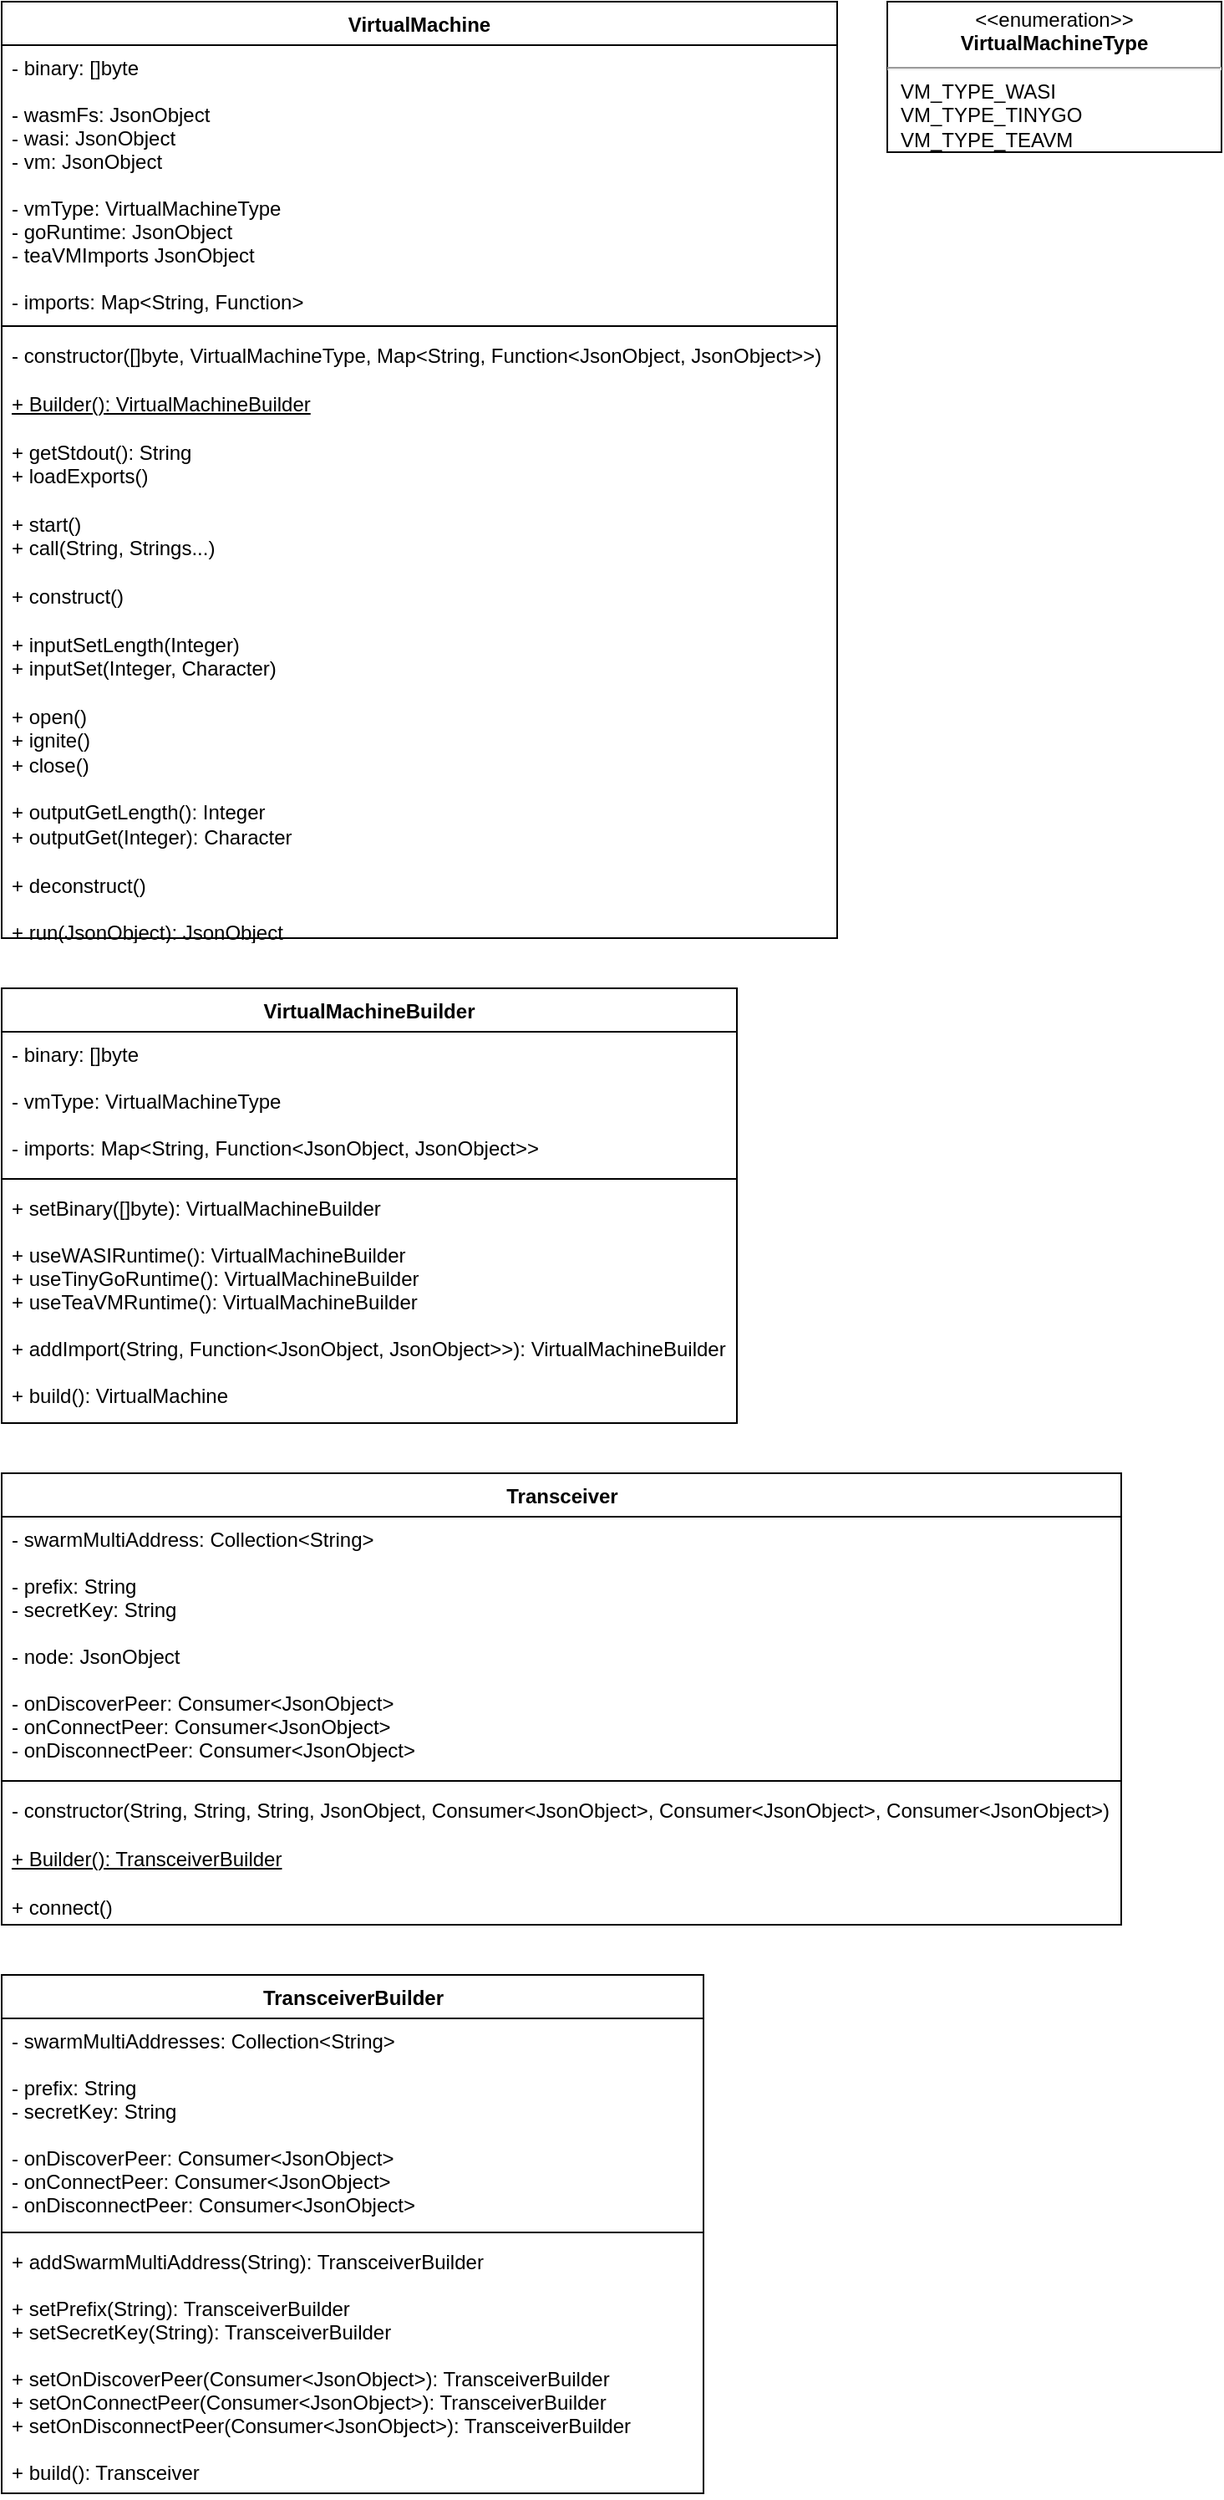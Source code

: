 <mxfile version="13.6.5">
    <diagram id="6hGFLwfOUW9BJ-s0fimq" name="Page-1">
        <mxGraphModel dx="868" dy="792" grid="1" gridSize="10" guides="1" tooltips="1" connect="1" arrows="1" fold="1" page="1" pageScale="1" pageWidth="827" pageHeight="1169" math="0" shadow="0">
            <root>
                <mxCell id="0"/>
                <mxCell id="1" parent="0"/>
                <mxCell id="6" value="VirtualMachine" style="swimlane;fontStyle=1;align=center;verticalAlign=top;childLayout=stackLayout;horizontal=1;startSize=26;horizontalStack=0;resizeParent=1;resizeParentMax=0;resizeLast=0;collapsible=1;marginBottom=0;" parent="1" vertex="1">
                    <mxGeometry x="40" y="40" width="500" height="560" as="geometry"/>
                </mxCell>
                <mxCell id="7" value="- binary: []byte&#10;&#10;- wasmFs: JsonObject&#10;- wasi: JsonObject&#10;- vm: JsonObject&#10;&#10;- vmType: VirtualMachineType&#10;- goRuntime: JsonObject&#10;- teaVMImports JsonObject&#10;&#10;- imports: Map&lt;String, Function&gt;" style="text;strokeColor=none;fillColor=none;align=left;verticalAlign=top;spacingLeft=4;spacingRight=4;overflow=hidden;rotatable=0;points=[[0,0.5],[1,0.5]];portConstraint=eastwest;" parent="6" vertex="1">
                    <mxGeometry y="26" width="500" height="164" as="geometry"/>
                </mxCell>
                <mxCell id="8" value="" style="line;strokeWidth=1;fillColor=none;align=left;verticalAlign=middle;spacingTop=-1;spacingLeft=3;spacingRight=3;rotatable=0;labelPosition=right;points=[];portConstraint=eastwest;" parent="6" vertex="1">
                    <mxGeometry y="190" width="500" height="8" as="geometry"/>
                </mxCell>
                <mxCell id="9" value="- constructor([]byte, VirtualMachineType, Map&amp;lt;String, Function&amp;lt;JsonObject, JsonObject&amp;gt;&amp;gt;)&lt;br&gt;&lt;br&gt;&lt;u&gt;+ Builder(): VirtualMachineBuilder&lt;br&gt;&lt;/u&gt;&lt;br&gt;+ getStdout(): String&lt;br&gt;+ loadExports()&lt;br&gt;&lt;br&gt;+ start()&lt;br&gt;+ call(String, Strings...)&lt;br&gt;&lt;br&gt;+ construct()&lt;br&gt;&lt;br&gt;+ inputSetLength(Integer)&lt;br&gt;+ inputSet(Integer, Character)&lt;br&gt;&lt;br&gt;+ open()&lt;br&gt;+ ignite()&lt;br&gt;+ close()&lt;br&gt;&lt;br&gt;+ outputGetLength(): Integer&lt;br&gt;+ outputGet(Integer): Character&lt;br&gt;&lt;br&gt;+ deconstruct()&lt;br&gt;&lt;br&gt;+ run(JsonObject): JsonObject" style="text;strokeColor=none;fillColor=none;align=left;verticalAlign=top;spacingLeft=4;spacingRight=4;overflow=hidden;rotatable=0;points=[[0,0.5],[1,0.5]];portConstraint=eastwest;html=1;" parent="6" vertex="1">
                    <mxGeometry y="198" width="500" height="362" as="geometry"/>
                </mxCell>
                <mxCell id="10" value="&lt;p style=&quot;margin: 0px ; margin-top: 4px ; text-align: center&quot;&gt;&amp;lt;&amp;lt;enumeration&amp;gt;&amp;gt;&lt;br&gt;&lt;b&gt;VirtualMachineType&lt;/b&gt;&lt;/p&gt;&lt;hr&gt;&lt;p style=&quot;margin: 0px ; margin-left: 8px ; text-align: left&quot;&gt;VM_TYPE_WASI&lt;br&gt;&lt;/p&gt;&lt;p style=&quot;margin: 0px ; margin-left: 8px ; text-align: left&quot;&gt;VM_TYPE_TINYGO&lt;/p&gt;&lt;p style=&quot;margin: 0px ; margin-left: 8px ; text-align: left&quot;&gt;VM_TYPE_TEAVM&lt;/p&gt;" style="shape=rect;html=1;overflow=fill;whiteSpace=wrap;" parent="1" vertex="1">
                    <mxGeometry x="570" y="40" width="200" height="90" as="geometry"/>
                </mxCell>
                <mxCell id="11" value="VirtualMachineBuilder" style="swimlane;fontStyle=1;align=center;verticalAlign=top;childLayout=stackLayout;horizontal=1;startSize=26;horizontalStack=0;resizeParent=1;resizeParentMax=0;resizeLast=0;collapsible=1;marginBottom=0;" parent="1" vertex="1">
                    <mxGeometry x="40" y="630" width="440" height="260" as="geometry"/>
                </mxCell>
                <mxCell id="12" value="- binary: []byte&#10;&#10;- vmType: VirtualMachineType&#10;&#10;- imports: Map&lt;String, Function&lt;JsonObject, JsonObject&gt;&gt;" style="text;strokeColor=none;fillColor=none;align=left;verticalAlign=top;spacingLeft=4;spacingRight=4;overflow=hidden;rotatable=0;points=[[0,0.5],[1,0.5]];portConstraint=eastwest;" parent="11" vertex="1">
                    <mxGeometry y="26" width="440" height="84" as="geometry"/>
                </mxCell>
                <mxCell id="13" value="" style="line;strokeWidth=1;fillColor=none;align=left;verticalAlign=middle;spacingTop=-1;spacingLeft=3;spacingRight=3;rotatable=0;labelPosition=right;points=[];portConstraint=eastwest;" parent="11" vertex="1">
                    <mxGeometry y="110" width="440" height="8" as="geometry"/>
                </mxCell>
                <mxCell id="14" value="+ setBinary([]byte): VirtualMachineBuilder&#10;&#10;+ useWASIRuntime(): VirtualMachineBuilder&#10;+ useTinyGoRuntime(): VirtualMachineBuilder&#10;+ useTeaVMRuntime(): VirtualMachineBuilder&#10;&#10;+ addImport(String, Function&lt;JsonObject, JsonObject&gt;&gt;): VirtualMachineBuilder&#10;&#10;+ build(): VirtualMachine" style="text;strokeColor=none;fillColor=none;align=left;verticalAlign=top;spacingLeft=4;spacingRight=4;overflow=hidden;rotatable=0;points=[[0,0.5],[1,0.5]];portConstraint=eastwest;" parent="11" vertex="1">
                    <mxGeometry y="118" width="440" height="142" as="geometry"/>
                </mxCell>
                <mxCell id="15" value="Transceiver" style="swimlane;fontStyle=1;align=center;verticalAlign=top;childLayout=stackLayout;horizontal=1;startSize=26;horizontalStack=0;resizeParent=1;resizeParentMax=0;resizeLast=0;collapsible=1;marginBottom=0;html=1;" vertex="1" parent="1">
                    <mxGeometry x="40" y="920" width="670" height="270" as="geometry"/>
                </mxCell>
                <mxCell id="16" value="- swarmMultiAddress: Collection&lt;String&gt;&#10;&#10;- prefix: String&#10;- secretKey: String&#10;&#10;- node: JsonObject&#10;&#10;- onDiscoverPeer: Consumer&lt;JsonObject&gt;&#10;- onConnectPeer: Consumer&lt;JsonObject&gt;&#10;- onDisconnectPeer: Consumer&lt;JsonObject&gt;" style="text;strokeColor=none;fillColor=none;align=left;verticalAlign=top;spacingLeft=4;spacingRight=4;overflow=hidden;rotatable=0;points=[[0,0.5],[1,0.5]];portConstraint=eastwest;" vertex="1" parent="15">
                    <mxGeometry y="26" width="670" height="154" as="geometry"/>
                </mxCell>
                <mxCell id="17" value="" style="line;strokeWidth=1;fillColor=none;align=left;verticalAlign=middle;spacingTop=-1;spacingLeft=3;spacingRight=3;rotatable=0;labelPosition=right;points=[];portConstraint=eastwest;" vertex="1" parent="15">
                    <mxGeometry y="180" width="670" height="8" as="geometry"/>
                </mxCell>
                <mxCell id="18" value="- constructor(String, String, String, JsonObject, Consumer&amp;lt;JsonObject&amp;gt;, Consumer&amp;lt;JsonObject&amp;gt;, Consumer&amp;lt;JsonObject&amp;gt;)&lt;br&gt;&lt;br&gt;&lt;u&gt;+ Builder(): TransceiverBuilder&lt;br&gt;&lt;/u&gt;&lt;br&gt;+ connect()" style="text;strokeColor=none;fillColor=none;align=left;verticalAlign=top;spacingLeft=4;spacingRight=4;overflow=hidden;rotatable=0;points=[[0,0.5],[1,0.5]];portConstraint=eastwest;html=1;" vertex="1" parent="15">
                    <mxGeometry y="188" width="670" height="82" as="geometry"/>
                </mxCell>
                <mxCell id="19" value="TransceiverBuilder" style="swimlane;fontStyle=1;align=center;verticalAlign=top;childLayout=stackLayout;horizontal=1;startSize=26;horizontalStack=0;resizeParent=1;resizeParentMax=0;resizeLast=0;collapsible=1;marginBottom=0;html=1;" vertex="1" parent="1">
                    <mxGeometry x="40" y="1220" width="420" height="310" as="geometry"/>
                </mxCell>
                <mxCell id="20" value="- swarmMultiAddresses: Collection&lt;String&gt;&#10;&#10;- prefix: String&#10;- secretKey: String&#10;&#10;- onDiscoverPeer: Consumer&lt;JsonObject&gt;&#10;- onConnectPeer: Consumer&lt;JsonObject&gt;&#10;- onDisconnectPeer: Consumer&lt;JsonObject&gt;" style="text;strokeColor=none;fillColor=none;align=left;verticalAlign=top;spacingLeft=4;spacingRight=4;overflow=hidden;rotatable=0;points=[[0,0.5],[1,0.5]];portConstraint=eastwest;" vertex="1" parent="19">
                    <mxGeometry y="26" width="420" height="124" as="geometry"/>
                </mxCell>
                <mxCell id="21" value="" style="line;strokeWidth=1;fillColor=none;align=left;verticalAlign=middle;spacingTop=-1;spacingLeft=3;spacingRight=3;rotatable=0;labelPosition=right;points=[];portConstraint=eastwest;" vertex="1" parent="19">
                    <mxGeometry y="150" width="420" height="8" as="geometry"/>
                </mxCell>
                <mxCell id="22" value="+ addSwarmMultiAddress(String): TransceiverBuilder&#10;&#10;+ setPrefix(String): TransceiverBuilder&#10;+ setSecretKey(String): TransceiverBuilder&#10;&#10;+ setOnDiscoverPeer(Consumer&lt;JsonObject&gt;): TransceiverBuilder&#10;+ setOnConnectPeer(Consumer&lt;JsonObject&gt;): TransceiverBuilder&#10;+ setOnDisconnectPeer(Consumer&lt;JsonObject&gt;): TransceiverBuilder&#10;&#10;+ build(): Transceiver" style="text;strokeColor=none;fillColor=none;align=left;verticalAlign=top;spacingLeft=4;spacingRight=4;overflow=hidden;rotatable=0;points=[[0,0.5],[1,0.5]];portConstraint=eastwest;" vertex="1" parent="19">
                    <mxGeometry y="158" width="420" height="152" as="geometry"/>
                </mxCell>
            </root>
        </mxGraphModel>
    </diagram>
</mxfile>